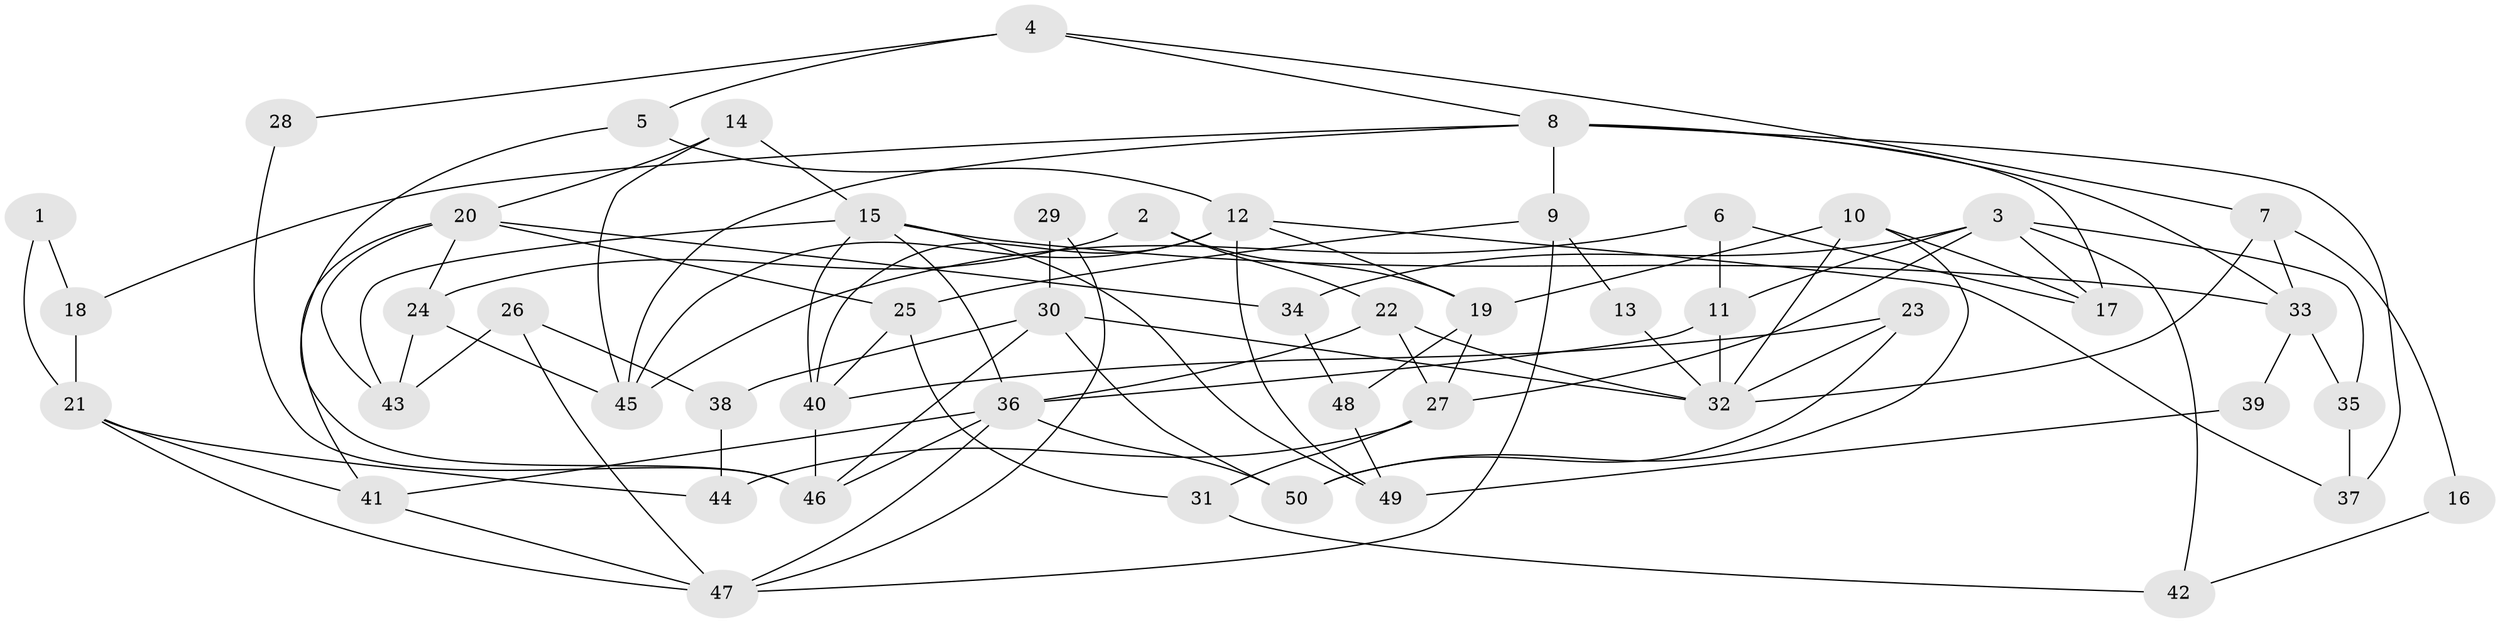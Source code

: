 // Generated by graph-tools (version 1.1) at 2025/50/03/09/25 03:50:14]
// undirected, 50 vertices, 100 edges
graph export_dot {
graph [start="1"]
  node [color=gray90,style=filled];
  1;
  2;
  3;
  4;
  5;
  6;
  7;
  8;
  9;
  10;
  11;
  12;
  13;
  14;
  15;
  16;
  17;
  18;
  19;
  20;
  21;
  22;
  23;
  24;
  25;
  26;
  27;
  28;
  29;
  30;
  31;
  32;
  33;
  34;
  35;
  36;
  37;
  38;
  39;
  40;
  41;
  42;
  43;
  44;
  45;
  46;
  47;
  48;
  49;
  50;
  1 -- 18;
  1 -- 21;
  2 -- 19;
  2 -- 22;
  2 -- 24;
  3 -- 17;
  3 -- 11;
  3 -- 27;
  3 -- 34;
  3 -- 35;
  3 -- 42;
  4 -- 7;
  4 -- 5;
  4 -- 8;
  4 -- 28;
  5 -- 46;
  5 -- 12;
  6 -- 45;
  6 -- 11;
  6 -- 17;
  7 -- 33;
  7 -- 32;
  7 -- 16;
  8 -- 45;
  8 -- 9;
  8 -- 17;
  8 -- 18;
  8 -- 33;
  8 -- 37;
  9 -- 47;
  9 -- 13;
  9 -- 25;
  10 -- 32;
  10 -- 17;
  10 -- 19;
  10 -- 50;
  11 -- 32;
  11 -- 36;
  12 -- 19;
  12 -- 40;
  12 -- 37;
  12 -- 45;
  12 -- 49;
  13 -- 32;
  14 -- 15;
  14 -- 45;
  14 -- 20;
  15 -- 40;
  15 -- 33;
  15 -- 36;
  15 -- 43;
  15 -- 49;
  16 -- 42;
  18 -- 21;
  19 -- 48;
  19 -- 27;
  20 -- 24;
  20 -- 25;
  20 -- 34;
  20 -- 41;
  20 -- 43;
  21 -- 47;
  21 -- 41;
  21 -- 44;
  22 -- 27;
  22 -- 36;
  22 -- 32;
  23 -- 50;
  23 -- 40;
  23 -- 32;
  24 -- 43;
  24 -- 45;
  25 -- 31;
  25 -- 40;
  26 -- 43;
  26 -- 38;
  26 -- 47;
  27 -- 31;
  27 -- 44;
  28 -- 46;
  29 -- 47;
  29 -- 30;
  30 -- 32;
  30 -- 50;
  30 -- 38;
  30 -- 46;
  31 -- 42;
  33 -- 35;
  33 -- 39;
  34 -- 48;
  35 -- 37;
  36 -- 47;
  36 -- 41;
  36 -- 46;
  36 -- 50;
  38 -- 44;
  39 -- 49;
  40 -- 46;
  41 -- 47;
  48 -- 49;
}
